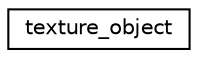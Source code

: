 digraph "Graphical Class Hierarchy"
{
 // LATEX_PDF_SIZE
  edge [fontname="Helvetica",fontsize="10",labelfontname="Helvetica",labelfontsize="10"];
  node [fontname="Helvetica",fontsize="10",shape=record];
  rankdir="LR";
  Node0 [label="texture_object",height=0.2,width=0.4,color="black", fillcolor="white", style="filled",URL="$structtexture__object.html",tooltip=" "];
}
